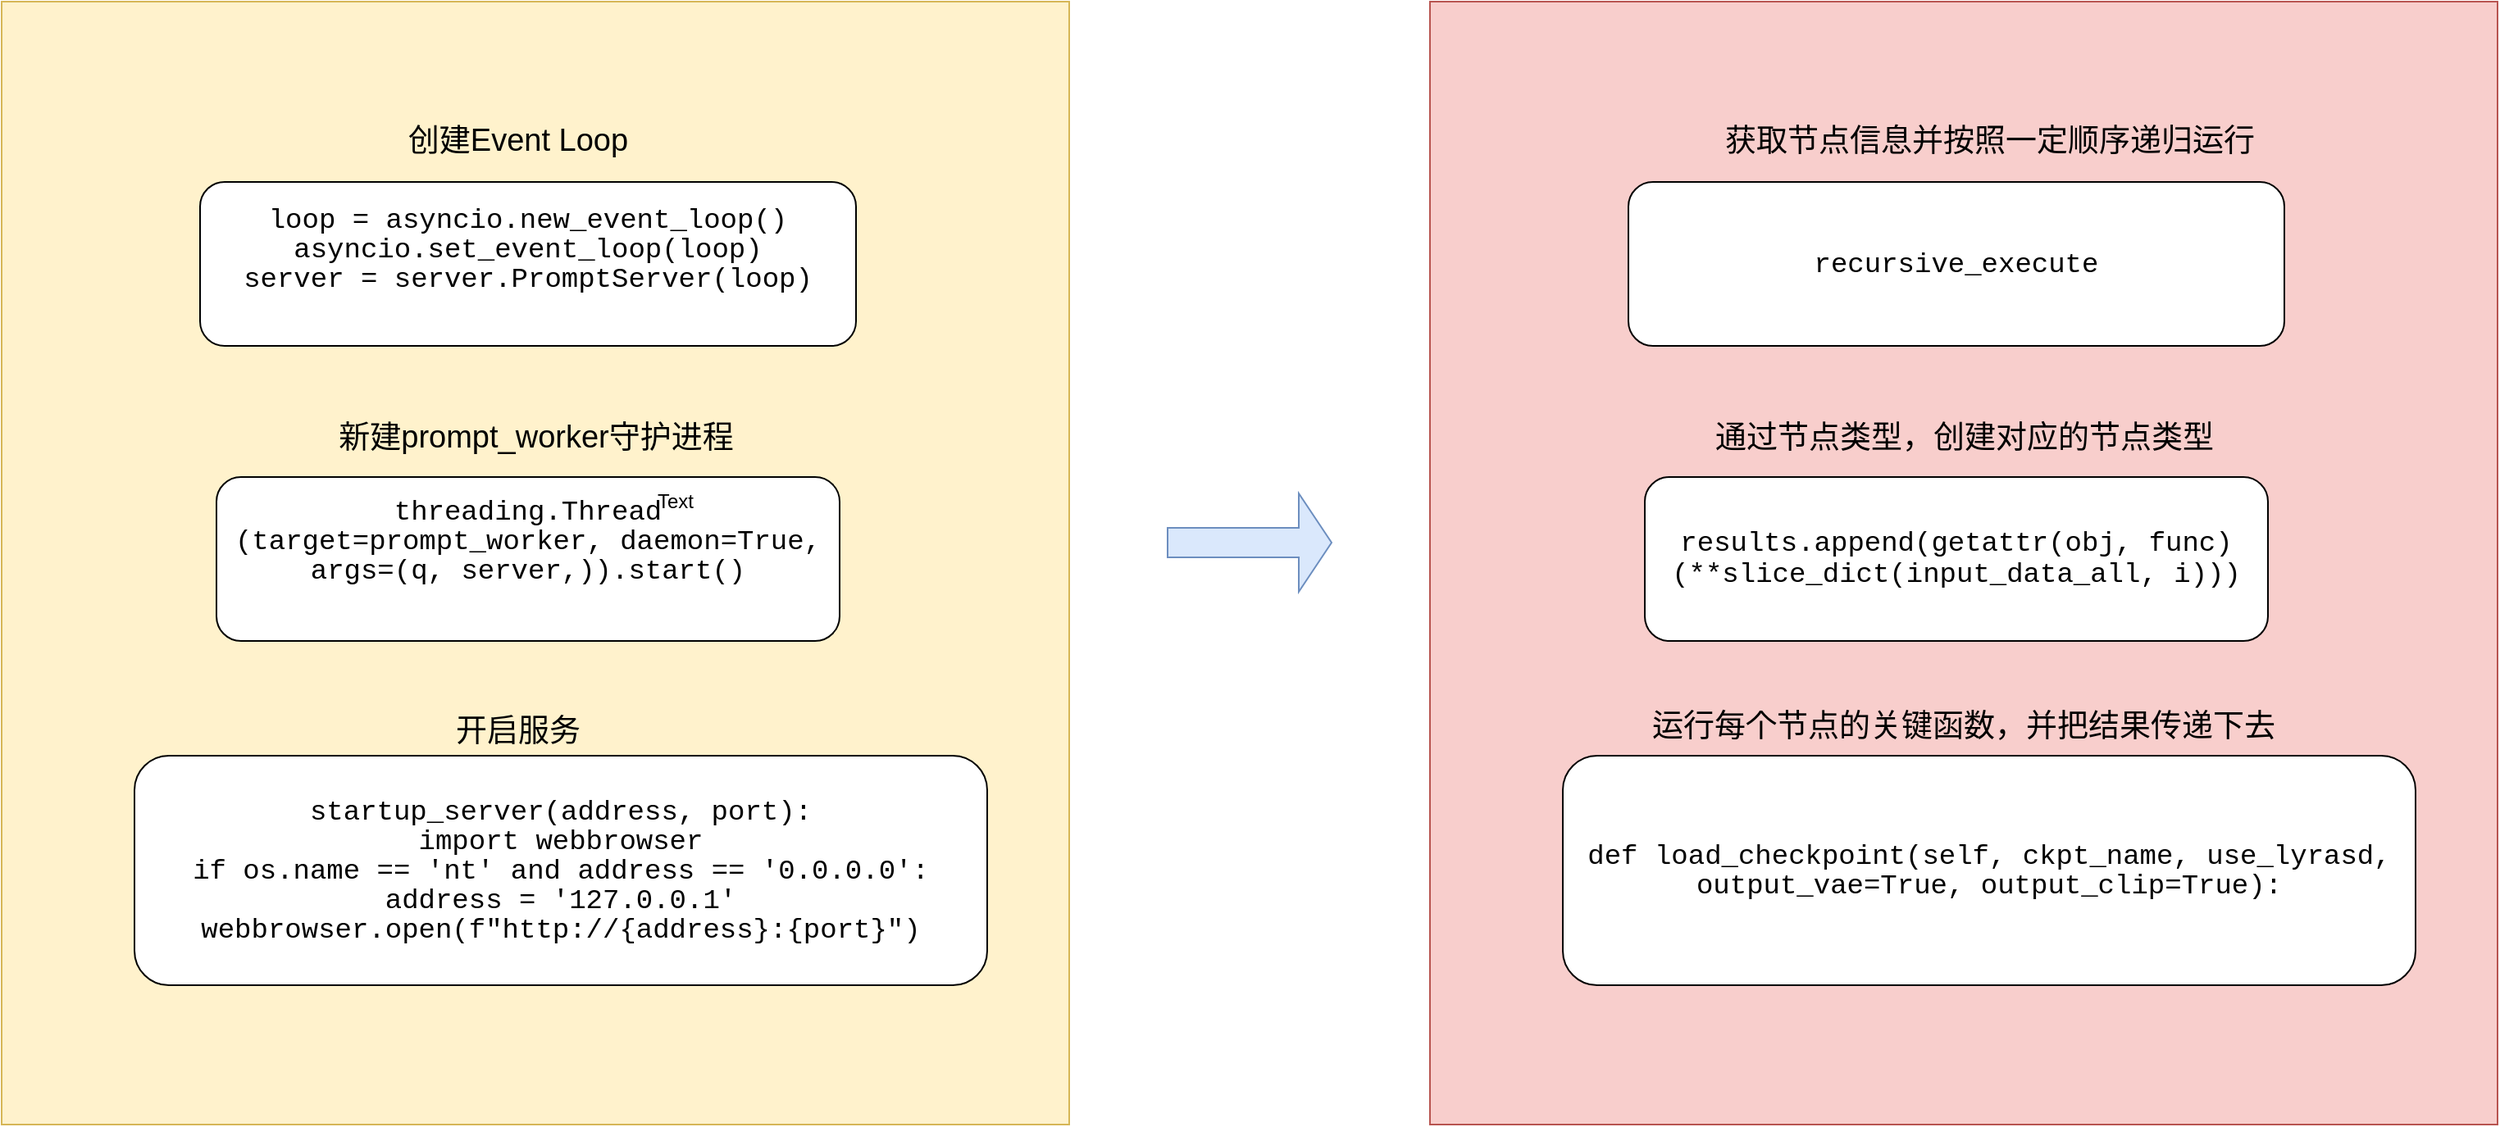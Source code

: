 <mxfile version="22.1.2" type="github">
  <diagram id="C5RBs43oDa-KdzZeNtuy" name="Page-1">
    <mxGraphModel dx="1769" dy="2132" grid="1" gridSize="10" guides="1" tooltips="1" connect="1" arrows="1" fold="1" page="1" pageScale="1" pageWidth="827" pageHeight="1169" math="0" shadow="0">
      <root>
        <mxCell id="WIyWlLk6GJQsqaUBKTNV-0" />
        <mxCell id="WIyWlLk6GJQsqaUBKTNV-1" parent="WIyWlLk6GJQsqaUBKTNV-0" />
        <mxCell id="iJw0LIFVypzQFhsucQgz-4" value="" style="rounded=0;whiteSpace=wrap;html=1;fillColor=#fff2cc;strokeColor=#d6b656;" vertex="1" parent="WIyWlLk6GJQsqaUBKTNV-1">
          <mxGeometry x="99" y="-100" width="651" height="685" as="geometry" />
        </mxCell>
        <mxCell id="WIyWlLk6GJQsqaUBKTNV-3" value="&lt;font style=&quot;font-size: 17px;&quot;&gt;&lt;div style=&quot;&quot;&gt;&lt;div style=&quot;font-family: Menlo, Monaco, &amp;quot;Courier New&amp;quot;, monospace; line-height: 18px;&quot;&gt;&lt;div style=&quot;&quot;&gt;&lt;span style=&quot;background-color: rgb(255, 255, 255);&quot;&gt;    threading.Thread&lt;/span&gt;&lt;/div&gt;&lt;div style=&quot;&quot;&gt;&lt;span style=&quot;background-color: rgb(255, 255, 255);&quot;&gt;(target=prompt_worker, daemon=True, args=(q, server,)).start()&lt;/span&gt;&lt;/div&gt;&lt;/div&gt;&lt;/div&gt;&lt;br&gt;&lt;/font&gt;" style="rounded=1;whiteSpace=wrap;html=1;fontSize=12;glass=0;strokeWidth=1;shadow=0;" parent="WIyWlLk6GJQsqaUBKTNV-1" vertex="1">
          <mxGeometry x="230" y="190" width="380" height="100" as="geometry" />
        </mxCell>
        <mxCell id="iJw0LIFVypzQFhsucQgz-0" value="&lt;div style=&quot;font-family: Menlo, Monaco, &amp;quot;Courier New&amp;quot;, monospace; line-height: 18px; font-size: 17px;&quot;&gt;&lt;div style=&quot;&quot;&gt;&lt;span style=&quot;background-color: rgb(255, 255, 255);&quot;&gt;    loop = asyncio.new_event_loop()&lt;/span&gt;&lt;/div&gt;&lt;div style=&quot;&quot;&gt;    &lt;span style=&quot;background-color: rgb(255, 255, 255);&quot;&gt;asyncio.set_event_loop(loop)&lt;/span&gt;&lt;/div&gt;&lt;div style=&quot;&quot;&gt;    &lt;span style=&quot;background-color: rgb(255, 255, 255);&quot;&gt;server = server.PromptServer(loop)&lt;/span&gt;&lt;/div&gt;&lt;div style=&quot;&quot;&gt;&lt;span style=&quot;background-color: rgb(255, 255, 255);&quot;&gt;&lt;br&gt;&lt;/span&gt;&lt;/div&gt;&lt;/div&gt;" style="rounded=1;whiteSpace=wrap;html=1;fontSize=12;glass=0;strokeWidth=1;shadow=0;" vertex="1" parent="WIyWlLk6GJQsqaUBKTNV-1">
          <mxGeometry x="220" y="10" width="400" height="100" as="geometry" />
        </mxCell>
        <mxCell id="iJw0LIFVypzQFhsucQgz-3" value="&lt;font style=&quot;font-size: 17px; background-color: rgb(255, 255, 255);&quot;&gt;&lt;div style=&quot;&quot;&gt;&lt;div style=&quot;font-family: Menlo, Monaco, &amp;quot;Courier New&amp;quot;, monospace; line-height: 18px;&quot;&gt;&lt;div style=&quot;&quot;&gt;&lt;/div&gt;&lt;/div&gt;&lt;/div&gt;&lt;div style=&quot;font-family: Menlo, Monaco, &amp;quot;Courier New&amp;quot;, monospace; line-height: 18px;&quot;&gt;&lt;div style=&quot;&quot;&gt;startup_server(address, port):&lt;/div&gt;&lt;div style=&quot;&quot;&gt;            import webbrowser&lt;/div&gt;&lt;div style=&quot;&quot;&gt;            if os.name == &#39;nt&#39; and address == &#39;0.0.0.0&#39;:&lt;/div&gt;&lt;div style=&quot;&quot;&gt;                address = &#39;127.0.0.1&#39;&lt;/div&gt;&lt;div style=&quot;&quot;&gt;            webbrowser.open(f&quot;http://{address}:{port}&quot;)&lt;/div&gt;&lt;/div&gt;&lt;/font&gt;" style="rounded=1;whiteSpace=wrap;html=1;fontSize=12;glass=0;strokeWidth=1;shadow=0;" vertex="1" parent="WIyWlLk6GJQsqaUBKTNV-1">
          <mxGeometry x="180" y="360" width="520" height="140" as="geometry" />
        </mxCell>
        <mxCell id="iJw0LIFVypzQFhsucQgz-5" value="Text" style="text;html=1;strokeColor=none;fillColor=none;align=center;verticalAlign=middle;whiteSpace=wrap;rounded=0;" vertex="1" parent="WIyWlLk6GJQsqaUBKTNV-1">
          <mxGeometry x="480" y="190" width="60" height="30" as="geometry" />
        </mxCell>
        <mxCell id="iJw0LIFVypzQFhsucQgz-6" value="&lt;font style=&quot;font-size: 19px;&quot;&gt;创建Event Loop&lt;/font&gt;" style="text;html=1;strokeColor=none;fillColor=none;align=center;verticalAlign=middle;whiteSpace=wrap;rounded=0;" vertex="1" parent="WIyWlLk6GJQsqaUBKTNV-1">
          <mxGeometry x="334" y="-50" width="160" height="70" as="geometry" />
        </mxCell>
        <mxCell id="iJw0LIFVypzQFhsucQgz-7" value="&lt;span style=&quot;font-size: 19px;&quot;&gt;新建prompt_worker守护进程&lt;/span&gt;" style="text;html=1;strokeColor=none;fillColor=none;align=center;verticalAlign=middle;whiteSpace=wrap;rounded=0;" vertex="1" parent="WIyWlLk6GJQsqaUBKTNV-1">
          <mxGeometry x="301.5" y="131" width="246" height="70" as="geometry" />
        </mxCell>
        <mxCell id="iJw0LIFVypzQFhsucQgz-8" value="&lt;span style=&quot;font-size: 19px;&quot;&gt;开启服务&lt;/span&gt;" style="text;html=1;strokeColor=none;fillColor=none;align=center;verticalAlign=middle;whiteSpace=wrap;rounded=0;" vertex="1" parent="WIyWlLk6GJQsqaUBKTNV-1">
          <mxGeometry x="334" y="310" width="160" height="70" as="geometry" />
        </mxCell>
        <mxCell id="iJw0LIFVypzQFhsucQgz-9" value="" style="rounded=0;whiteSpace=wrap;html=1;fillColor=#f8cecc;strokeColor=#b85450;" vertex="1" parent="WIyWlLk6GJQsqaUBKTNV-1">
          <mxGeometry x="970" y="-100" width="651" height="685" as="geometry" />
        </mxCell>
        <mxCell id="iJw0LIFVypzQFhsucQgz-10" value="&lt;font style=&quot;&quot;&gt;&lt;div style=&quot;&quot;&gt;&lt;div style=&quot;font-family: Menlo, Monaco, &amp;quot;Courier New&amp;quot;, monospace; line-height: 18px;&quot;&gt;&lt;div style=&quot;&quot;&gt;&lt;span style=&quot;background-color: rgb(255, 255, 255); font-size: 17px;&quot;&gt;results.append(getattr(obj, func)(**slice_dict(input_data_all, i)))&lt;/span&gt;&lt;br&gt;&lt;/div&gt;&lt;/div&gt;&lt;/div&gt;&lt;/font&gt;" style="rounded=1;whiteSpace=wrap;html=1;fontSize=12;glass=0;strokeWidth=1;shadow=0;" vertex="1" parent="WIyWlLk6GJQsqaUBKTNV-1">
          <mxGeometry x="1101" y="190" width="380" height="100" as="geometry" />
        </mxCell>
        <mxCell id="iJw0LIFVypzQFhsucQgz-11" value="&lt;div style=&quot;font-family: Menlo, Monaco, &amp;quot;Courier New&amp;quot;, monospace; line-height: 18px; font-size: 17px;&quot;&gt;&lt;div style=&quot;&quot;&gt;&lt;div style=&quot;line-height: 18px;&quot;&gt;recursive_execute&lt;/div&gt;&lt;/div&gt;&lt;/div&gt;" style="rounded=1;whiteSpace=wrap;html=1;fontSize=12;glass=0;strokeWidth=1;shadow=0;" vertex="1" parent="WIyWlLk6GJQsqaUBKTNV-1">
          <mxGeometry x="1091" y="10" width="400" height="100" as="geometry" />
        </mxCell>
        <mxCell id="iJw0LIFVypzQFhsucQgz-12" value="&lt;font style=&quot;font-size: 17px; background-color: rgb(255, 255, 255);&quot;&gt;&lt;div style=&quot;&quot;&gt;&lt;div style=&quot;font-family: Menlo, Monaco, &amp;quot;Courier New&amp;quot;, monospace; line-height: 18px;&quot;&gt;&lt;div style=&quot;&quot;&gt;&lt;/div&gt;&lt;/div&gt;&lt;/div&gt;&lt;div style=&quot;font-family: Menlo, Monaco, &amp;quot;Courier New&amp;quot;, monospace; line-height: 18px;&quot;&gt;&lt;div style=&quot;&quot;&gt;&lt;div style=&quot;line-height: 18px;&quot;&gt;&lt;div style=&quot;&quot;&gt;    def load_checkpoint(self, ckpt_name, use_lyrasd, output_vae=True, output_clip=True):&lt;/div&gt;&lt;/div&gt;&lt;/div&gt;&lt;/div&gt;&lt;/font&gt;" style="rounded=1;whiteSpace=wrap;html=1;fontSize=12;glass=0;strokeWidth=1;shadow=0;" vertex="1" parent="WIyWlLk6GJQsqaUBKTNV-1">
          <mxGeometry x="1051" y="360" width="520" height="140" as="geometry" />
        </mxCell>
        <mxCell id="iJw0LIFVypzQFhsucQgz-14" value="&lt;span style=&quot;font-size: 19px;&quot;&gt;获取节点信息并按照一定顺序递归运行&lt;br&gt;&lt;/span&gt;" style="text;html=1;strokeColor=none;fillColor=none;align=center;verticalAlign=middle;whiteSpace=wrap;rounded=0;" vertex="1" parent="WIyWlLk6GJQsqaUBKTNV-1">
          <mxGeometry x="1113.5" y="-50" width="395" height="70" as="geometry" />
        </mxCell>
        <mxCell id="iJw0LIFVypzQFhsucQgz-15" value="&lt;span style=&quot;font-size: 19px;&quot;&gt;通过节点类型，创建对应的节点类型&lt;/span&gt;" style="text;html=1;strokeColor=none;fillColor=none;align=center;verticalAlign=middle;whiteSpace=wrap;rounded=0;" vertex="1" parent="WIyWlLk6GJQsqaUBKTNV-1">
          <mxGeometry x="1121.75" y="131" width="347.5" height="70" as="geometry" />
        </mxCell>
        <mxCell id="iJw0LIFVypzQFhsucQgz-16" value="&lt;span style=&quot;font-size: 19px;&quot;&gt;运行每个节点的关键函数，并把结果传递下去&lt;/span&gt;" style="text;html=1;strokeColor=none;fillColor=none;align=center;verticalAlign=middle;whiteSpace=wrap;rounded=0;" vertex="1" parent="WIyWlLk6GJQsqaUBKTNV-1">
          <mxGeometry x="1103" y="307" width="385" height="70" as="geometry" />
        </mxCell>
        <mxCell id="iJw0LIFVypzQFhsucQgz-18" value="" style="shape=singleArrow;whiteSpace=wrap;html=1;fillColor=#dae8fc;strokeColor=#6c8ebf;" vertex="1" parent="WIyWlLk6GJQsqaUBKTNV-1">
          <mxGeometry x="810" y="200" width="100" height="60" as="geometry" />
        </mxCell>
      </root>
    </mxGraphModel>
  </diagram>
</mxfile>
